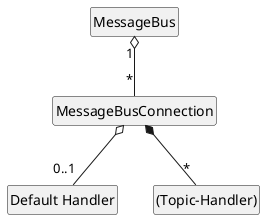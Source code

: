 @startuml
hide empty members
hide circle
top to bottom direction


' Define the objects in the diagram
class MessageBus
class MessageBusConnection
class "Default Handler" as DH
class "(Topic-Handler)" as TH

' Define the class relationships
MessageBus "1" o-- "*" MessageBusConnection
MessageBusConnection o-- "0..1" DH
MessageBusConnection *-- "*" TH
@enduml
